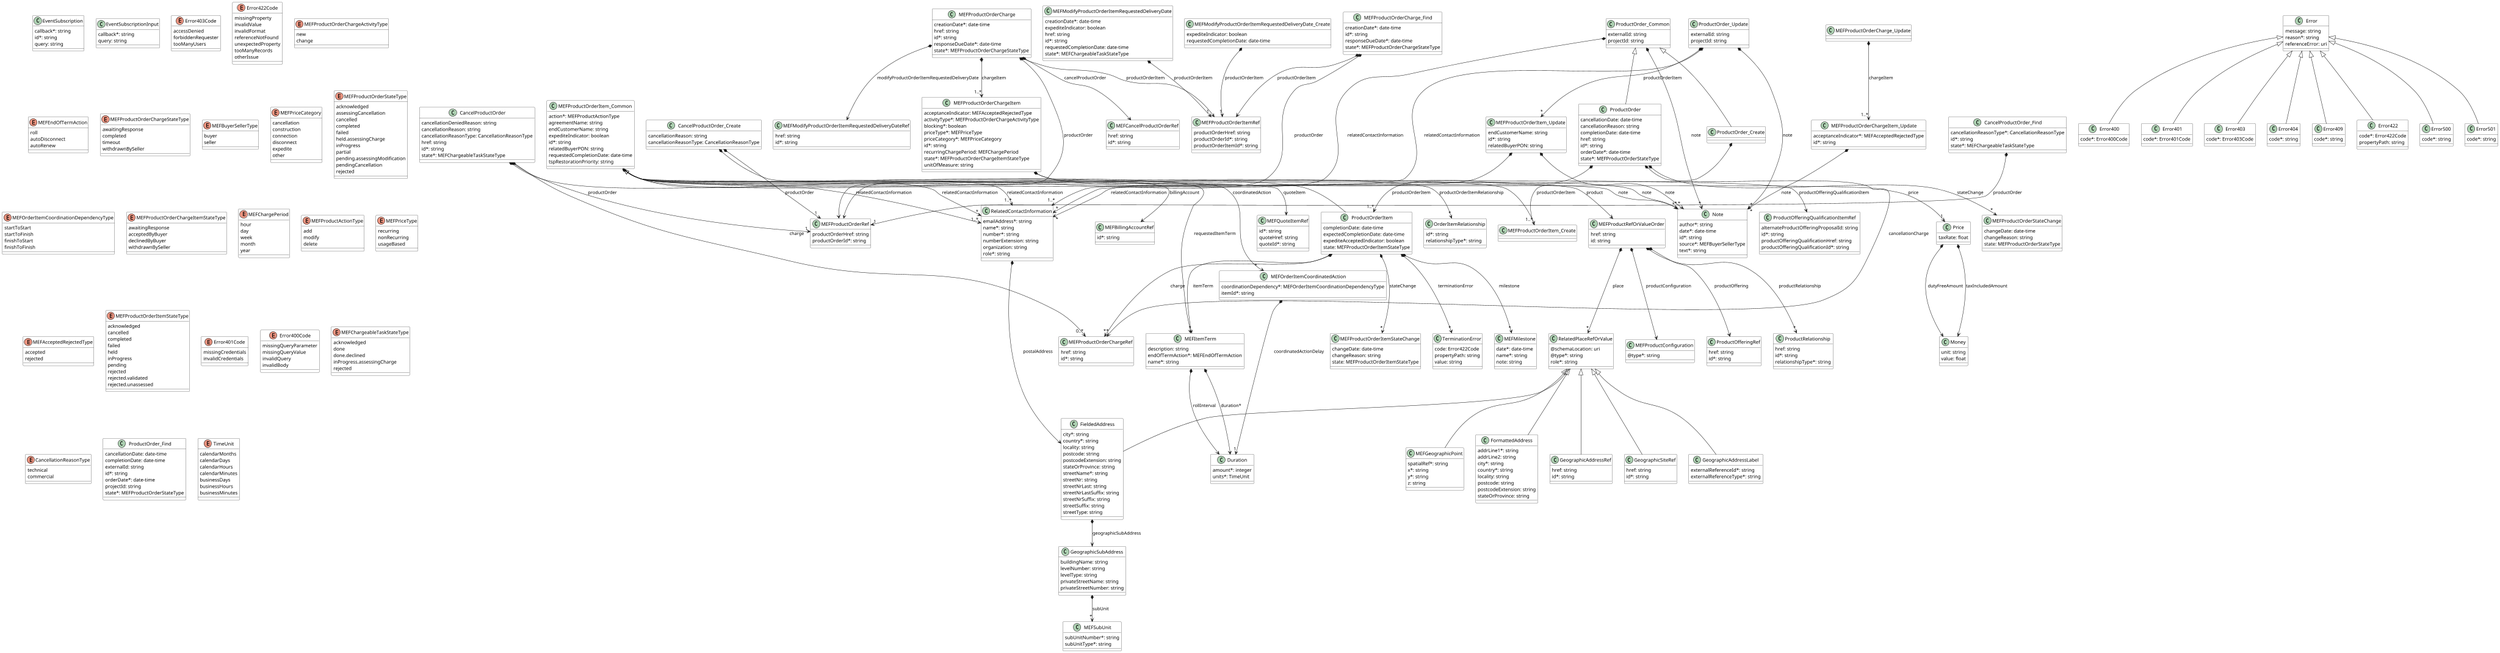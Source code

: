 @startuml
skinparam {
    ClassBackgroundColor White
    ClassBorderColor Black
}

scale 4096 width
class CancelProductOrder {

    cancellationDeniedReason: string
    cancellationReason: string
    cancellationReasonType: CancellationReasonType
    href: string
    id*: string
    state*: MEFChargeableTaskStateType
}

CancelProductOrder *-->"0..*" MEFProductOrderChargeRef : charge
CancelProductOrder *-->"1" MEFProductOrderRef : productOrder
CancelProductOrder *-->"1..*" RelatedContactInformation : relatedContactInformation


class CancelProductOrder_Create {

    cancellationReason: string
    cancellationReasonType: CancellationReasonType
}

CancelProductOrder_Create *-->"1" MEFProductOrderRef : productOrder
CancelProductOrder_Create *-->"1..*" RelatedContactInformation : relatedContactInformation


class Duration {

    amount*: integer
    units*: TimeUnit
}



class Error400 {

    code*: Error400Code
}
Error <|-- Error400



class Error401 {

    code*: Error401Code
}
Error <|-- Error401



class Error403 {

    code*: Error403Code
}
Error <|-- Error403



class Error404 {

    code*: string
}
Error <|-- Error404



class Error409 {

    code*: string
}
Error <|-- Error409



class Error {

    message: string
    reason*: string
    referenceError: uri
}



class EventSubscription {

    callback*: string
    id*: string
    query: string
}



class EventSubscriptionInput {

    callback*: string
    query: string
}



class FieldedAddress {

    city*: string
    country*: string
    locality: string
    postcode: string
    postcodeExtension: string
    stateOrProvince: string
    streetName*: string
    streetNr: string
    streetNrLast: string
    streetNrLastSuffix: string
    streetNrSuffix: string
    streetSuffix: string
    streetType: string
}
RelatedPlaceRefOrValue <|-- FieldedAddress

FieldedAddress *--> GeographicSubAddress : geographicSubAddress


class FormattedAddress {

    addrLine1*: string
    addrLine2: string
    city*: string
    country*: string
    locality: string
    postcode: string
    postcodeExtension: string
    stateOrProvince: string
}
RelatedPlaceRefOrValue <|-- FormattedAddress



class GeographicAddressRef {

    href: string
    id*: string
}
RelatedPlaceRefOrValue <|-- GeographicAddressRef



class GeographicSiteRef {

    href: string
    id*: string
}
RelatedPlaceRefOrValue <|-- GeographicSiteRef



class GeographicSubAddress {

    buildingName: string
    levelNumber: string
    levelType: string
    privateStreetName: string
    privateStreetNumber: string
}

GeographicSubAddress *-->"*" MEFSubUnit : subUnit


class MEFBillingAccountRef {

    id*: string
}



class MEFCancelProductOrderRef {

    href: string
    id*: string
}



class MEFItemTerm {

    description: string
    endOfTermAction*: MEFEndOfTermAction
    name*: string
}

MEFItemTerm *--> Duration : duration*
MEFItemTerm *--> Duration : rollInterval


class MEFModifyProductOrderItemRequestedDeliveryDate {

    creationDate*: date-time
    expediteIndicator: boolean
    href: string
    id*: string
    requestedCompletionDate: date-time
    state*: MEFChargeableTaskStateType
}

MEFModifyProductOrderItemRequestedDeliveryDate *-->"1" MEFProductOrderItemRef : productOrderItem


class MEFModifyProductOrderItemRequestedDeliveryDateRef {

    href: string
    id*: string
}



class MEFOrderItemCoordinatedAction {

    coordinationDependency*: MEFOrderItemCoordinationDependencyType
    itemId*: string
}

MEFOrderItemCoordinatedAction *-->"1" Duration : coordinatedActionDelay


class MEFProductOrderItemStateChange {

    changeDate: date-time
    changeReason: string
    state: MEFProductOrderItemStateType
}



class MEFProductOrderItem_Create {

}
MEFProductOrderItem_Common <|-- MEFProductOrderItem_Create



class MEFQuoteItemRef {

    id*: string
    quoteHref: string
    quoteId*: string
}



class Money {

    unit: string
    value: float
}



class ProductOrder {

    cancellationDate: date-time
    cancellationReason: string
    completionDate: date-time
    href: string
    id*: string
    orderDate*: date-time
    state*: MEFProductOrderStateType
}
ProductOrder_Common <|-- ProductOrder

ProductOrder *-->"*" MEFProductOrderChargeRef : cancellationCharge
ProductOrder *-->"1..*" ProductOrderItem : productOrderItem
ProductOrder *-->"*" MEFProductOrderStateChange : stateChange


class ProductOrder_Common {

    externalId: string
    projectId: string
}

ProductOrder_Common *-->"*" Note : note
ProductOrder_Common *-->"1..*" RelatedContactInformation : relatedContactInformation


class ProductOrder_Update {

    externalId: string
    projectId: string
}

ProductOrder_Update *-->"*" Note : note
ProductOrder_Update *-->"*" MEFProductOrderItem_Update : productOrderItem
ProductOrder_Update *-->"*" RelatedContactInformation : relatedContactInformation


class TerminationError {

    code: Error422Code
    propertyPath: string
    value: string
}



enum Error403Code {

    accessDenied
    forbiddenRequester
    tooManyUsers
}
class Error422 {

    code*: Error422Code
    propertyPath: string
}
Error <|-- Error422



enum Error422Code {

    missingProperty
    invalidValue
    invalidFormat
    referenceNotFound
    unexpectedProperty
    tooManyRecords
    otherIssue
}
class Error500 {

    code*: string
}
Error <|-- Error500



class Error501 {

    code*: string
}
Error <|-- Error501



class GeographicAddressLabel {

    externalReferenceId*: string
    externalReferenceType*: string
}
RelatedPlaceRefOrValue <|-- GeographicAddressLabel



class MEFGeographicPoint {

    spatialRef*: string
    x*: string
    y*: string
    z: string
}
RelatedPlaceRefOrValue <|-- MEFGeographicPoint



class MEFModifyProductOrderItemRequestedDeliveryDate_Create {

    expediteIndicator: boolean
    requestedCompletionDate: date-time
}

MEFModifyProductOrderItemRequestedDeliveryDate_Create *-->"1" MEFProductOrderItemRef : productOrderItem


class MEFProductConfiguration {

    @type*: string
}



class MEFProductOrderCharge {

    creationDate*: date-time
    href: string
    id*: string
    responseDueDate*: date-time
    state*: MEFProductOrderChargeStateType
}

MEFProductOrderCharge *--> MEFCancelProductOrderRef : cancelProductOrder
MEFProductOrderCharge *-->"1..*" MEFProductOrderChargeItem : chargeItem
MEFProductOrderCharge *--> MEFModifyProductOrderItemRequestedDeliveryDateRef : modifyProductOrderItemRequestedDeliveryDate
MEFProductOrderCharge *--> MEFProductOrderRef : productOrder
MEFProductOrderCharge *--> MEFProductOrderItemRef : productOrderItem


enum MEFProductOrderChargeActivityType {

    new
    change
}
enum MEFEndOfTermAction {

    roll
    autoDisconnect
    autoRenew
}
class MEFProductOrderChargeItem {

    acceptanceIndicator: MEFAcceptedRejectedType
    activityType*: MEFProductOrderChargeActivityType
    blocking*: boolean
    priceType*: MEFPriceType
    priceCategory*: MEFPriceCategory
    id*: string
    recurringChargePeriod: MEFChargePeriod
    state*: MEFProductOrderChargeItemStateType
    unitOfMeasure: string
}

MEFProductOrderChargeItem *-->"1" Price : price
MEFProductOrderChargeItem *-->"*" Note : note

class MEFProductOrderChargeItem_Update {

    acceptanceIndicator*: MEFAcceptedRejectedType
    id*: string
}

MEFProductOrderChargeItem_Update *-->"*" Note : note

class MEFProductOrderChargeRef {

    href: string
    id*: string
}



class MEFProductOrderCharge_Update {

}

MEFProductOrderCharge_Update *-->"1..*" MEFProductOrderChargeItem_Update : chargeItem


class MEFProductOrderItemRef {

    productOrderHref: string
    productOrderId*: string
    productOrderItemId*: string
}



class MEFProductOrderRef {

    productOrderHref: string
    productOrderId*: string
}



class MEFProductOrderStateChange {

    changeDate: date-time
    changeReason: string
    state: MEFProductOrderStateType
}



class MEFSubUnit {

    subUnitNumber*: string
    subUnitType*: string
}



class Note {

    author*: string
    date*: date-time
    id*: string
    source*: MEFBuyerSellerType
    text*: string
}



class OrderItemRelationship {

    id*: string
    relationshipType*: string
}



class Price {

    taxRate: float
}

Price *--> Money : dutyFreeAmount
Price *--> Money : taxIncludedAmount


class ProductOfferingRef {

    href: string
    id*: string
}



class ProductOrderItem {

    completionDate: date-time
    expectedCompletionDate: date-time
    expediteAcceptedIndicator: boolean
    state: MEFProductOrderItemStateType
}
MEFProductOrderItem_Common <|-- ProductOrderItem

ProductOrderItem *-->"*" MEFProductOrderChargeRef : charge
ProductOrderItem *-->"*" MEFItemTerm : itemTerm
ProductOrderItem *-->"*" MEFMilestone : milestone
ProductOrderItem *-->"*" MEFProductOrderItemStateChange : stateChange
ProductOrderItem *-->"*" TerminationError : terminationError

class MEFMilestone {

    date*: date-time
    name*: string
    note: string
}


enum MEFProductOrderChargeStateType {

    awaitingResponse
    completed
    timeout
    withdrawnBySeller
}
enum MEFBuyerSellerType {

    buyer
    seller
}
enum MEFPriceCategory {

    cancellation
    construction
    connection
    disconnect
    expedite
    other
}
class MEFProductOrderItem_Common {

    action*: MEFProductActionType
    agreementName: string
    endCustomerName: string
    expediteIndicator: boolean
    id*: string
    relatedBuyerPON: string
    requestedCompletionDate: date-time
    tspRestorationPriority: string
}

MEFProductOrderItem_Common *--> MEFBillingAccountRef : billingAccount
MEFProductOrderItem_Common *-->"*" MEFOrderItemCoordinatedAction : coordinatedAction
MEFProductOrderItem_Common *-->"*" Note : note
MEFProductOrderItem_Common *--> MEFProductRefOrValueOrder : product
MEFProductOrderItem_Common *--> ProductOfferingQualificationItemRef : productOfferingQualificationItem
MEFProductOrderItem_Common *-->"*" OrderItemRelationship : productOrderItemRelationship
MEFProductOrderItem_Common *--> MEFQuoteItemRef : quoteItem
MEFProductOrderItem_Common *-->"*" RelatedContactInformation : relatedContactInformation
MEFProductOrderItem_Common *--> MEFItemTerm : requestedItemTerm


class MEFProductOrderItem_Update {

    endCustomerName: string
    id*: string
    relatedBuyerPON: string
}

MEFProductOrderItem_Update *-->"*" Note : note
MEFProductOrderItem_Update *-->"*" RelatedContactInformation : relatedContactInformation


class MEFProductRefOrValueOrder {

    href: string
    id: string
}

MEFProductRefOrValueOrder *-->"*" RelatedPlaceRefOrValue : place
MEFProductRefOrValueOrder *--> MEFProductConfiguration : productConfiguration
MEFProductRefOrValueOrder *--> ProductOfferingRef : productOffering
MEFProductRefOrValueOrder *-->"*" ProductRelationship : productRelationship


class ProductOfferingQualificationItemRef {

    alternateProductOfferingProposalId: string
    id*: string
    productOfferingQualificationHref: string
    productOfferingQualificationId*: string
}



class ProductRelationship {

    href: string
    id*: string
    relationshipType*: string
}



enum MEFProductOrderStateType {

    acknowledged
    assessingCancellation
    cancelled
    completed
    failed
    held.assessingCharge
    inProgress
    partial
    pending.assessingModification
    pendingCancellation
    rejected
}
enum MEFOrderItemCoordinationDependencyType {

    startToStart
    startToFinish
    finishToStart
    finishToFinish
}
enum MEFProductOrderChargeItemStateType {

    awaitingResponse
    acceptedByBuyer
    declinedByBuyer
    withdrawnBySeller
}
enum MEFChargePeriod {

    hour
    day
    week
    month
    year
}
enum MEFProductActionType {

    add
    modify
    delete
}
enum MEFPriceType {

    recurring
    nonRecurring
    usageBased
}
enum MEFAcceptedRejectedType {

    accepted
    rejected
}
enum MEFProductOrderItemStateType {

    acknowledged
    cancelled
    completed
    failed
    held
    inProgress
    pending
    rejected
    rejected.validated
    rejected.unassessed
}
class RelatedContactInformation {

    emailAddress*: string
    name*: string
    number*: string
    numberExtension: string
    organization: string
    role*: string
}

RelatedContactInformation *--> FieldedAddress : postalAddress


class RelatedPlaceRefOrValue {

    @schemaLocation: uri
    @type*: string
    role*: string
}



enum Error401Code {

    missingCredentials
    invalidCredentials
}
enum Error400Code {

    missingQueryParameter
    missingQueryValue
    invalidQuery
    invalidBody
}
enum MEFChargeableTaskStateType {

    acknowledged
    done
    done.declined
    inProgress.assessingCharge
    rejected
}
enum CancellationReasonType {

    technical
    commercial
}
class ProductOrder_Create {

}
ProductOrder_Common <|-- ProductOrder_Create

ProductOrder_Create *-->"1..*" MEFProductOrderItem_Create : productOrderItem


class ProductOrder_Find {

    cancellationDate: date-time
    completionDate: date-time
    externalId: string
    id*: string
    orderDate*: date-time
    projectId: string
    state*: MEFProductOrderStateType
}


class MEFProductOrderCharge_Find {

    creationDate*: date-time
    id*: string
    responseDueDate*: date-time
    state*: MEFProductOrderChargeStateType
}

MEFProductOrderCharge_Find *--> MEFProductOrderRef : productOrder
MEFProductOrderCharge_Find *--> MEFProductOrderItemRef : productOrderItem

class CancelProductOrder_Find {

    cancellationReasonType*: CancellationReasonType
    id*: string
    state*: MEFChargeableTaskStateType
}

CancelProductOrder_Find *-->"1" MEFProductOrderRef : productOrder



enum TimeUnit {

    calendarMonths
    calendarDays
    calendarHours
    calendarMinutes
    businessDays
    businessHours
    businessMinutes
}
@enduml
